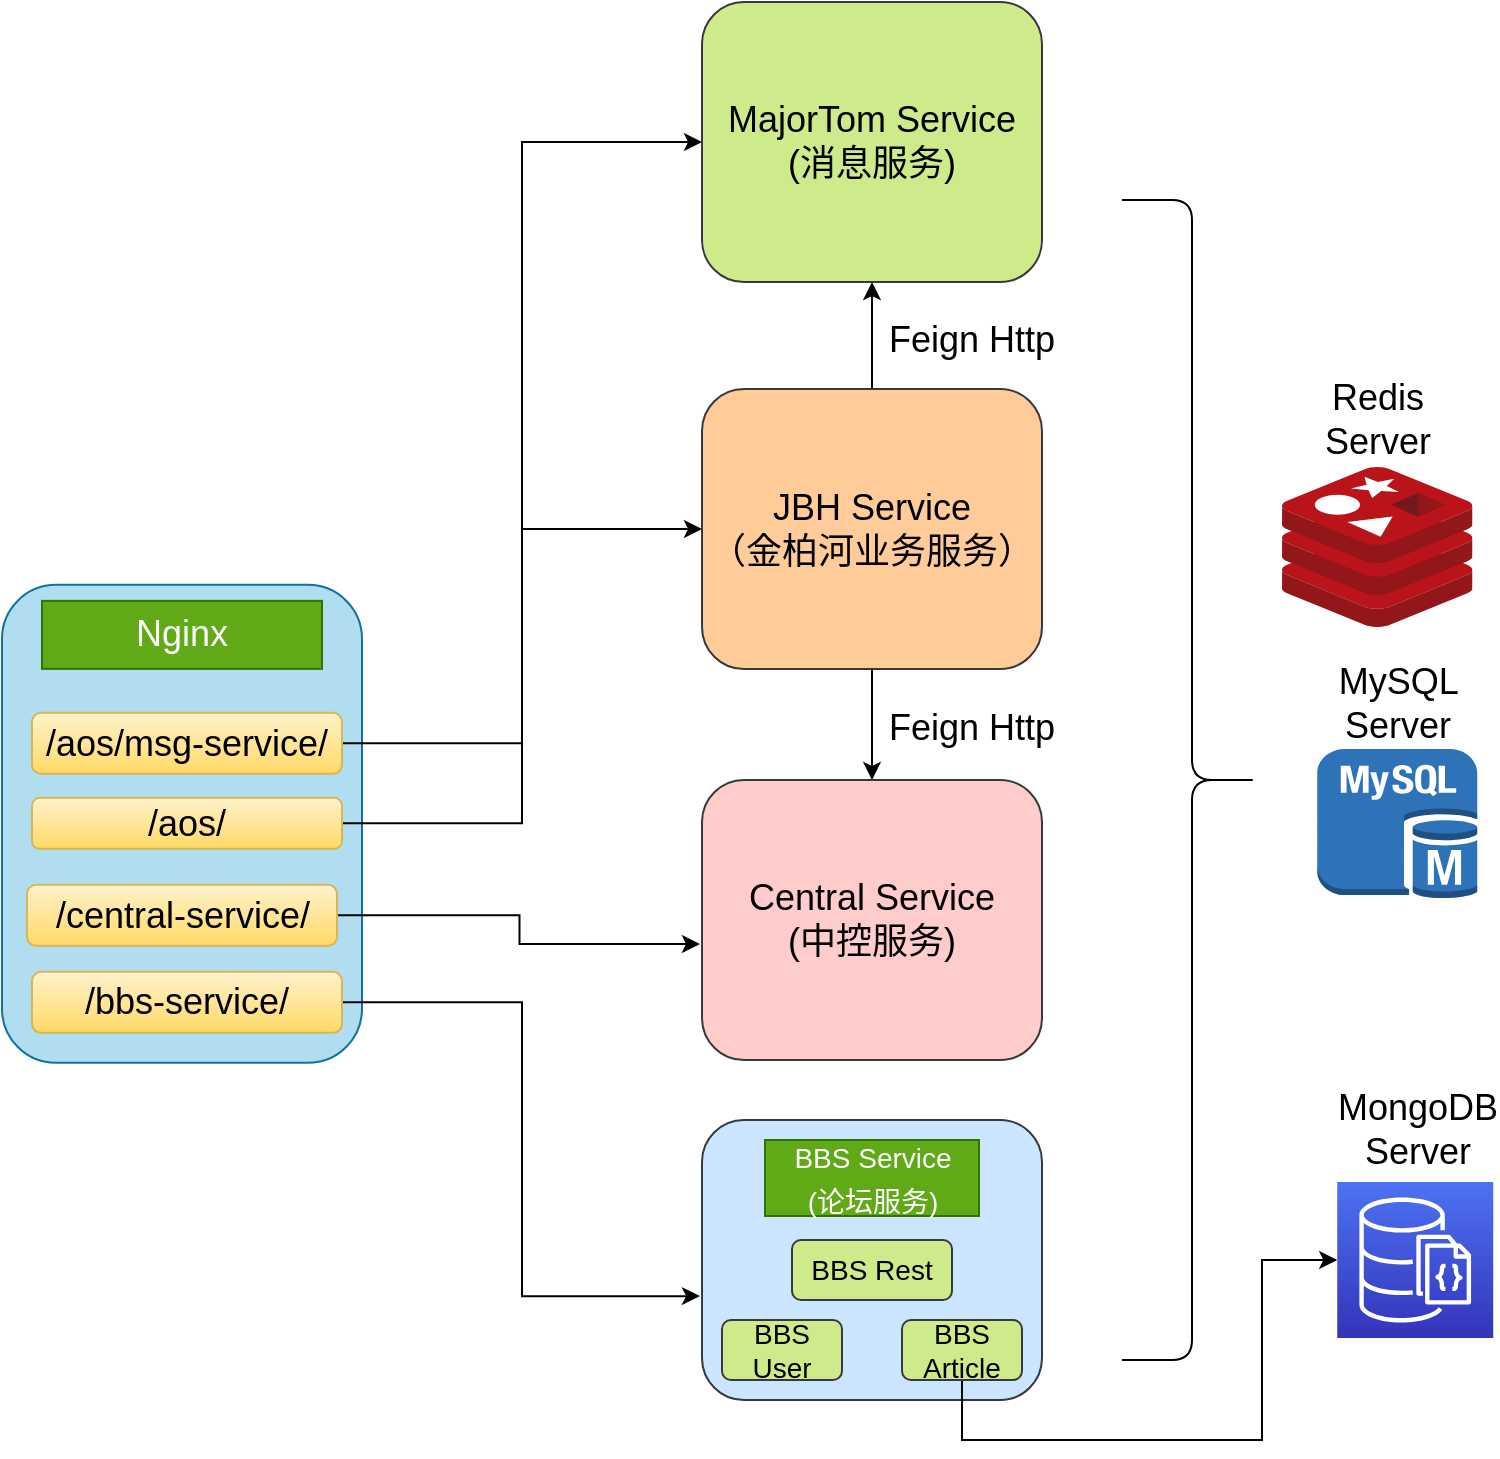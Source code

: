 <mxfile version="20.8.0" type="github">
  <diagram id="I_gEH2OVy9hlrX-aCMwH" name="第 1 页">
    <mxGraphModel dx="2260" dy="764" grid="1" gridSize="10" guides="1" tooltips="1" connect="1" arrows="1" fold="1" page="1" pageScale="1" pageWidth="413" pageHeight="291" math="0" shadow="0">
      <root>
        <mxCell id="0" />
        <mxCell id="1" parent="0" />
        <mxCell id="aVtVtys-wZBPphP_YFrK-1" value="" style="outlineConnect=0;dashed=0;verticalLabelPosition=bottom;verticalAlign=top;align=center;html=1;shape=mxgraph.aws3.mysql_db_instance;fillColor=#2E73B8;gradientColor=none;" vertex="1" parent="1">
          <mxGeometry x="187.62" y="374.5" width="80" height="74.87" as="geometry" />
        </mxCell>
        <mxCell id="aVtVtys-wZBPphP_YFrK-2" value="" style="sketch=0;aspect=fixed;html=1;points=[];align=center;image;fontSize=12;image=img/lib/mscae/Cache_Redis_Product.svg;" vertex="1" parent="1">
          <mxGeometry x="170" y="233.5" width="95.24" height="80" as="geometry" />
        </mxCell>
        <mxCell id="aVtVtys-wZBPphP_YFrK-6" style="edgeStyle=orthogonalEdgeStyle;rounded=0;orthogonalLoop=1;jettySize=auto;html=1;entryX=0.5;entryY=1;entryDx=0;entryDy=0;fontSize=18;" edge="1" parent="1" source="aVtVtys-wZBPphP_YFrK-3" target="aVtVtys-wZBPphP_YFrK-4">
          <mxGeometry relative="1" as="geometry" />
        </mxCell>
        <mxCell id="aVtVtys-wZBPphP_YFrK-7" style="edgeStyle=orthogonalEdgeStyle;rounded=0;orthogonalLoop=1;jettySize=auto;html=1;exitX=0.5;exitY=1;exitDx=0;exitDy=0;fontSize=18;" edge="1" parent="1" source="aVtVtys-wZBPphP_YFrK-3" target="aVtVtys-wZBPphP_YFrK-5">
          <mxGeometry relative="1" as="geometry" />
        </mxCell>
        <mxCell id="aVtVtys-wZBPphP_YFrK-3" value="&lt;font style=&quot;font-size: 18px;&quot;&gt;JBH Service&lt;br&gt;（金柏河业务服务）&lt;br&gt;&lt;/font&gt;" style="rounded=1;whiteSpace=wrap;html=1;fillColor=#ffcc99;strokeColor=#36393d;" vertex="1" parent="1">
          <mxGeometry x="-120" y="194.5" width="170" height="140" as="geometry" />
        </mxCell>
        <mxCell id="aVtVtys-wZBPphP_YFrK-4" value="&lt;font style=&quot;font-size: 18px;&quot;&gt;MajorTom Service&lt;br&gt;(消息服务)&lt;br&gt;&lt;/font&gt;" style="rounded=1;whiteSpace=wrap;html=1;fillColor=#cdeb8b;strokeColor=#36393d;" vertex="1" parent="1">
          <mxGeometry x="-120" y="1" width="170" height="140" as="geometry" />
        </mxCell>
        <mxCell id="aVtVtys-wZBPphP_YFrK-5" value="&lt;font style=&quot;&quot;&gt;&lt;span style=&quot;font-size: 18px;&quot;&gt;Central Service&lt;br&gt;&lt;/span&gt;&lt;font style=&quot;font-size: 18px;&quot;&gt;(中控服务)&lt;/font&gt;&lt;br&gt;&lt;/font&gt;" style="rounded=1;whiteSpace=wrap;html=1;fillColor=#ffcccc;strokeColor=#36393d;" vertex="1" parent="1">
          <mxGeometry x="-120" y="390" width="170" height="140" as="geometry" />
        </mxCell>
        <mxCell id="aVtVtys-wZBPphP_YFrK-8" value="Feign Http" style="text;html=1;strokeColor=none;fillColor=none;align=center;verticalAlign=middle;whiteSpace=wrap;rounded=0;fontSize=18;" vertex="1" parent="1">
          <mxGeometry x="-30" y="156" width="90" height="27" as="geometry" />
        </mxCell>
        <mxCell id="aVtVtys-wZBPphP_YFrK-9" value="Feign Http" style="text;html=1;strokeColor=none;fillColor=none;align=center;verticalAlign=middle;whiteSpace=wrap;rounded=0;fontSize=18;" vertex="1" parent="1">
          <mxGeometry x="-30" y="350" width="90" height="27" as="geometry" />
        </mxCell>
        <mxCell id="aVtVtys-wZBPphP_YFrK-30" value="Redis Server" style="text;html=1;strokeColor=none;fillColor=none;align=center;verticalAlign=middle;whiteSpace=wrap;rounded=0;fontSize=18;" vertex="1" parent="1">
          <mxGeometry x="187.62" y="194.5" width="60" height="30" as="geometry" />
        </mxCell>
        <mxCell id="aVtVtys-wZBPphP_YFrK-31" value="MySQL Server" style="text;html=1;strokeColor=none;fillColor=none;align=center;verticalAlign=middle;whiteSpace=wrap;rounded=0;fontSize=18;" vertex="1" parent="1">
          <mxGeometry x="197.62" y="334.5" width="60" height="34.5" as="geometry" />
        </mxCell>
        <mxCell id="aVtVtys-wZBPphP_YFrK-32" value="" style="shape=curlyBracket;whiteSpace=wrap;html=1;rounded=1;flipH=1;labelPosition=right;verticalLabelPosition=middle;align=left;verticalAlign=middle;fontSize=18;" vertex="1" parent="1">
          <mxGeometry x="90" y="100" width="70" height="580" as="geometry" />
        </mxCell>
        <mxCell id="aVtVtys-wZBPphP_YFrK-33" value="" style="rounded=1;whiteSpace=wrap;html=1;fontSize=18;fillColor=#b1ddf0;strokeColor=#10739e;" vertex="1" parent="1">
          <mxGeometry x="-470" y="292.43" width="180" height="239" as="geometry" />
        </mxCell>
        <mxCell id="aVtVtys-wZBPphP_YFrK-34" value="Nginx" style="rounded=0;whiteSpace=wrap;html=1;fontSize=18;fillColor=#60a917;fontColor=#ffffff;strokeColor=#2D7600;" vertex="1" parent="1">
          <mxGeometry x="-450" y="300.43" width="140" height="34" as="geometry" />
        </mxCell>
        <mxCell id="aVtVtys-wZBPphP_YFrK-53" style="edgeStyle=orthogonalEdgeStyle;rounded=0;orthogonalLoop=1;jettySize=auto;html=1;entryX=0;entryY=0.5;entryDx=0;entryDy=0;fontSize=14;" edge="1" parent="1" source="aVtVtys-wZBPphP_YFrK-35" target="aVtVtys-wZBPphP_YFrK-3">
          <mxGeometry relative="1" as="geometry" />
        </mxCell>
        <mxCell id="aVtVtys-wZBPphP_YFrK-35" value="/aos/" style="rounded=1;whiteSpace=wrap;html=1;fontSize=18;fillColor=#fff2cc;gradientColor=#ffd966;strokeColor=#d6b656;" vertex="1" parent="1">
          <mxGeometry x="-455" y="398.93" width="155" height="25.5" as="geometry" />
        </mxCell>
        <mxCell id="aVtVtys-wZBPphP_YFrK-52" style="edgeStyle=orthogonalEdgeStyle;rounded=0;orthogonalLoop=1;jettySize=auto;html=1;entryX=0;entryY=0.5;entryDx=0;entryDy=0;fontSize=14;" edge="1" parent="1" source="aVtVtys-wZBPphP_YFrK-36" target="aVtVtys-wZBPphP_YFrK-4">
          <mxGeometry relative="1" as="geometry" />
        </mxCell>
        <mxCell id="aVtVtys-wZBPphP_YFrK-36" value="/aos/msg-service/" style="rounded=1;whiteSpace=wrap;html=1;fontSize=18;fillColor=#fff2cc;gradientColor=#ffd966;strokeColor=#d6b656;" vertex="1" parent="1">
          <mxGeometry x="-455" y="356.43" width="155" height="30.5" as="geometry" />
        </mxCell>
        <mxCell id="aVtVtys-wZBPphP_YFrK-54" style="edgeStyle=orthogonalEdgeStyle;rounded=0;orthogonalLoop=1;jettySize=auto;html=1;entryX=-0.006;entryY=0.586;entryDx=0;entryDy=0;entryPerimeter=0;fontSize=14;" edge="1" parent="1" source="aVtVtys-wZBPphP_YFrK-37" target="aVtVtys-wZBPphP_YFrK-5">
          <mxGeometry relative="1" as="geometry" />
        </mxCell>
        <mxCell id="aVtVtys-wZBPphP_YFrK-37" value="/central-service/" style="rounded=1;whiteSpace=wrap;html=1;fontSize=18;fillColor=#fff2cc;gradientColor=#ffd966;strokeColor=#d6b656;" vertex="1" parent="1">
          <mxGeometry x="-457.5" y="442.43" width="155" height="30.5" as="geometry" />
        </mxCell>
        <mxCell id="aVtVtys-wZBPphP_YFrK-55" style="edgeStyle=orthogonalEdgeStyle;rounded=0;orthogonalLoop=1;jettySize=auto;html=1;entryX=-0.006;entryY=0.629;entryDx=0;entryDy=0;entryPerimeter=0;fontSize=14;" edge="1" parent="1" source="aVtVtys-wZBPphP_YFrK-39" target="aVtVtys-wZBPphP_YFrK-40">
          <mxGeometry relative="1" as="geometry" />
        </mxCell>
        <mxCell id="aVtVtys-wZBPphP_YFrK-39" value="/bbs-service/" style="rounded=1;whiteSpace=wrap;html=1;fontSize=18;fillColor=#fff2cc;gradientColor=#ffd966;strokeColor=#d6b656;" vertex="1" parent="1">
          <mxGeometry x="-455" y="485.93" width="155" height="30.5" as="geometry" />
        </mxCell>
        <mxCell id="aVtVtys-wZBPphP_YFrK-40" value="&lt;font style=&quot;&quot;&gt;&lt;br&gt;&lt;/font&gt;" style="rounded=1;whiteSpace=wrap;html=1;fillColor=#cce5ff;strokeColor=#36393d;" vertex="1" parent="1">
          <mxGeometry x="-120" y="560" width="170" height="140" as="geometry" />
        </mxCell>
        <mxCell id="aVtVtys-wZBPphP_YFrK-42" value="&lt;font style=&quot;font-size: 14px;&quot;&gt;BBS Service&lt;br&gt;(论坛服务)&lt;/font&gt;" style="rounded=0;whiteSpace=wrap;html=1;fontSize=18;fillColor=#60a917;fontColor=#ffffff;strokeColor=#2D7600;" vertex="1" parent="1">
          <mxGeometry x="-88.5" y="570" width="107" height="38" as="geometry" />
        </mxCell>
        <mxCell id="aVtVtys-wZBPphP_YFrK-43" value="BBS User" style="rounded=1;whiteSpace=wrap;html=1;fontSize=14;fillColor=#cdeb8b;strokeColor=#36393d;" vertex="1" parent="1">
          <mxGeometry x="-110" y="660" width="60" height="30" as="geometry" />
        </mxCell>
        <mxCell id="aVtVtys-wZBPphP_YFrK-45" value="BBS Rest" style="rounded=1;whiteSpace=wrap;html=1;fontSize=14;fillColor=#cdeb8b;strokeColor=#36393d;" vertex="1" parent="1">
          <mxGeometry x="-75" y="620" width="80" height="30" as="geometry" />
        </mxCell>
        <mxCell id="aVtVtys-wZBPphP_YFrK-50" style="edgeStyle=orthogonalEdgeStyle;rounded=0;orthogonalLoop=1;jettySize=auto;html=1;entryX=0;entryY=0.5;entryDx=0;entryDy=0;entryPerimeter=0;fontSize=14;" edge="1" parent="1" source="aVtVtys-wZBPphP_YFrK-46" target="aVtVtys-wZBPphP_YFrK-47">
          <mxGeometry x="0.017" y="-25" relative="1" as="geometry">
            <Array as="points">
              <mxPoint x="10" y="720" />
              <mxPoint x="160" y="720" />
              <mxPoint x="160" y="630" />
              <mxPoint x="190" y="630" />
            </Array>
            <mxPoint as="offset" />
          </mxGeometry>
        </mxCell>
        <mxCell id="aVtVtys-wZBPphP_YFrK-46" value="BBS Article" style="rounded=1;whiteSpace=wrap;html=1;fontSize=14;fillColor=#cdeb8b;strokeColor=#36393d;" vertex="1" parent="1">
          <mxGeometry x="-20" y="660" width="60" height="30" as="geometry" />
        </mxCell>
        <mxCell id="aVtVtys-wZBPphP_YFrK-47" value="" style="sketch=0;points=[[0,0,0],[0.25,0,0],[0.5,0,0],[0.75,0,0],[1,0,0],[0,1,0],[0.25,1,0],[0.5,1,0],[0.75,1,0],[1,1,0],[0,0.25,0],[0,0.5,0],[0,0.75,0],[1,0.25,0],[1,0.5,0],[1,0.75,0]];outlineConnect=0;fontColor=#232F3E;gradientColor=#4D72F3;gradientDirection=north;fillColor=#3334B9;strokeColor=#ffffff;dashed=0;verticalLabelPosition=bottom;verticalAlign=top;align=center;html=1;fontSize=12;fontStyle=0;aspect=fixed;shape=mxgraph.aws4.resourceIcon;resIcon=mxgraph.aws4.documentdb_with_mongodb_compatibility;" vertex="1" parent="1">
          <mxGeometry x="197.62" y="591" width="78" height="78" as="geometry" />
        </mxCell>
        <mxCell id="aVtVtys-wZBPphP_YFrK-48" value="MongoDB Server" style="text;html=1;strokeColor=none;fillColor=none;align=center;verticalAlign=middle;whiteSpace=wrap;rounded=0;fontSize=18;" vertex="1" parent="1">
          <mxGeometry x="207.62" y="548" width="60" height="34.5" as="geometry" />
        </mxCell>
      </root>
    </mxGraphModel>
  </diagram>
</mxfile>
